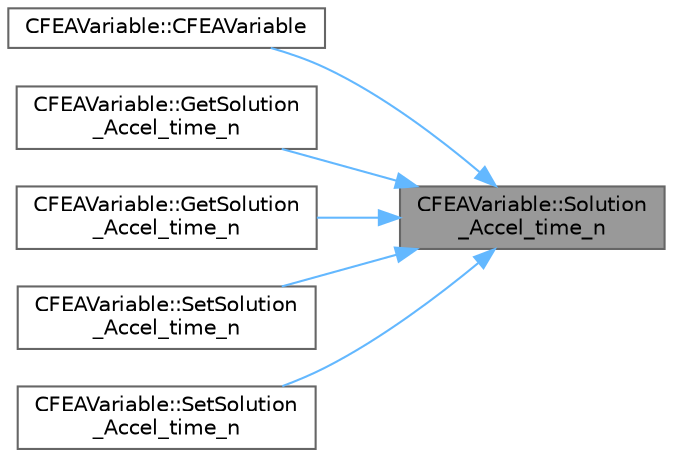 digraph "CFEAVariable::Solution_Accel_time_n"
{
 // LATEX_PDF_SIZE
  bgcolor="transparent";
  edge [fontname=Helvetica,fontsize=10,labelfontname=Helvetica,labelfontsize=10];
  node [fontname=Helvetica,fontsize=10,shape=box,height=0.2,width=0.4];
  rankdir="RL";
  Node1 [id="Node000001",label="CFEAVariable::Solution\l_Accel_time_n",height=0.2,width=0.4,color="gray40", fillcolor="grey60", style="filled", fontcolor="black",tooltip=" "];
  Node1 -> Node2 [id="edge1_Node000001_Node000002",dir="back",color="steelblue1",style="solid",tooltip=" "];
  Node2 [id="Node000002",label="CFEAVariable::CFEAVariable",height=0.2,width=0.4,color="grey40", fillcolor="white", style="filled",URL="$classCFEAVariable.html#af903380be6b3b699751e694d896af2c1",tooltip="Constructor of the class."];
  Node1 -> Node3 [id="edge2_Node000001_Node000003",dir="back",color="steelblue1",style="solid",tooltip=" "];
  Node3 [id="Node000003",label="CFEAVariable::GetSolution\l_Accel_time_n",height=0.2,width=0.4,color="grey40", fillcolor="white", style="filled",URL="$classCFEAVariable.html#a5a09368ff850f37f1c62e1bcb079b4a5",tooltip="Get the solution at time n."];
  Node1 -> Node4 [id="edge3_Node000001_Node000004",dir="back",color="steelblue1",style="solid",tooltip=" "];
  Node4 [id="Node000004",label="CFEAVariable::GetSolution\l_Accel_time_n",height=0.2,width=0.4,color="grey40", fillcolor="white", style="filled",URL="$classCFEAVariable.html#ab4863d9a5586dd0a4d09a94fdeb23fb8",tooltip="Get the acceleration of the nodes (Structural Analysis) at time n."];
  Node1 -> Node5 [id="edge4_Node000001_Node000005",dir="back",color="steelblue1",style="solid",tooltip=" "];
  Node5 [id="Node000005",label="CFEAVariable::SetSolution\l_Accel_time_n",height=0.2,width=0.4,color="grey40", fillcolor="white", style="filled",URL="$classCFEAVariable.html#a428e461c5836a59c5885c860d11519e0",tooltip="Set the value of the acceleration (Structural Analysis) at time n."];
  Node1 -> Node6 [id="edge5_Node000001_Node000006",dir="back",color="steelblue1",style="solid",tooltip=" "];
  Node6 [id="Node000006",label="CFEAVariable::SetSolution\l_Accel_time_n",height=0.2,width=0.4,color="grey40", fillcolor="white", style="filled",URL="$classCFEAVariable.html#a0a37664ead74930004bc29b0a9af31b8",tooltip=" "];
}

